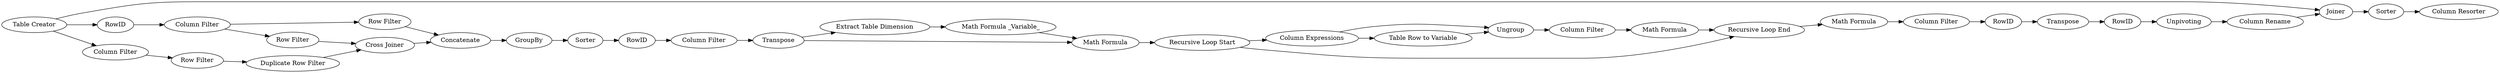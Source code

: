 digraph {
	5 -> 4
	51 -> 49
	16 -> 40
	8 -> 9
	1 -> 8
	55 -> 57
	45 -> 40
	15 -> 5
	6 -> 11
	49 -> 55
	53 -> 50
	56 -> 15
	50 -> 51
	11 -> 17
	4 -> 11
	20 -> 16
	39 -> 42
	10 -> 4
	39 -> 38
	15 -> 6
	37 -> 43
	38 -> 47
	31 -> 45
	47 -> 48
	54 -> 58
	9 -> 10
	1 -> 57
	16 -> 31
	40 -> 39
	17 -> 27
	1 -> 56
	27 -> 19
	43 -> 44
	42 -> 41
	19 -> 20
	48 -> 53
	41 -> 37
	44 -> 38
	42 -> 37
	57 -> 54
	27 [label=Sorter]
	57 [label=Joiner]
	55 [label="Column Rename"]
	9 [label="Row Filter"]
	58 [label="Column Resorter"]
	8 [label="Column Filter"]
	17 [label=GroupBy]
	19 [label=RowID]
	49 [label=Unpivoting]
	41 [label="Table Row to Variable"]
	31 [label="Extract Table Dimension"]
	51 [label=RowID]
	56 [label=RowID]
	6 [label="Row Filter"]
	15 [label="Column Filter"]
	54 [label=Sorter]
	10 [label="Duplicate Row Filter"]
	16 [label=Transpose]
	48 [label="Column Filter"]
	50 [label=Transpose]
	1 [label="Table Creator"]
	42 [label="Column Expressions"]
	53 [label=RowID]
	11 [label=Concatenate]
	4 [label="Cross Joiner"]
	47 [label="Math Formula"]
	37 [label=Ungroup]
	38 [label="Recursive Loop End"]
	5 [label="Row Filter"]
	20 [label="Column Filter"]
	43 [label="Column Filter"]
	44 [label="Math Formula"]
	40 [label="Math Formula"]
	39 [label="Recursive Loop Start"]
	45 [label="Math Formula _Variable_"]
	rankdir=LR
}
